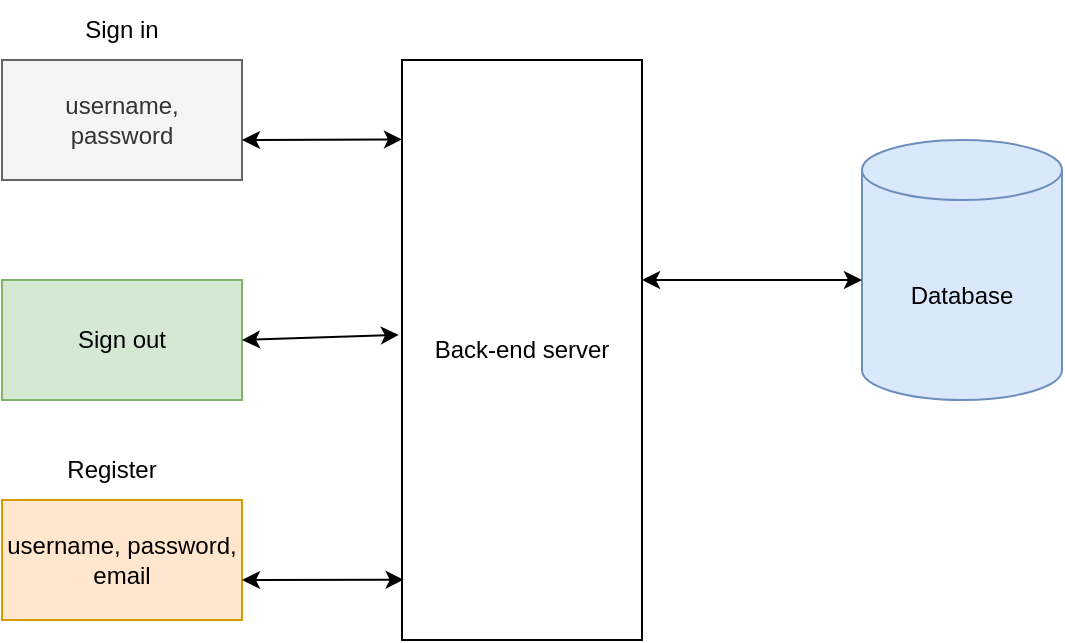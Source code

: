 <mxfile version="20.1.1" type="device"><diagram id="kgpKYQtTHZ0yAKxKKP6v" name="Page-1"><mxGraphModel dx="1038" dy="539" grid="1" gridSize="10" guides="1" tooltips="1" connect="1" arrows="1" fold="1" page="1" pageScale="1" pageWidth="850" pageHeight="1100" math="0" shadow="0"><root><mxCell id="0"/><mxCell id="1" parent="0"/><mxCell id="dK4LM80mctG6rURJd_X0-6" value="username,&lt;br&gt;password" style="rounded=0;whiteSpace=wrap;html=1;fillColor=#f5f5f5;strokeColor=#666666;fontColor=#333333;" vertex="1" parent="1"><mxGeometry x="150" y="240" width="120" height="60" as="geometry"/></mxCell><mxCell id="dK4LM80mctG6rURJd_X0-7" value="Sign in" style="text;html=1;strokeColor=none;fillColor=none;align=center;verticalAlign=middle;whiteSpace=wrap;rounded=0;" vertex="1" parent="1"><mxGeometry x="170" y="210" width="80" height="30" as="geometry"/></mxCell><mxCell id="dK4LM80mctG6rURJd_X0-10" value="Back-end server" style="whiteSpace=wrap;html=1;rounded=0;" vertex="1" parent="1"><mxGeometry x="350" y="240" width="120" height="290" as="geometry"/></mxCell><mxCell id="dK4LM80mctG6rURJd_X0-15" value="Database" style="shape=cylinder3;whiteSpace=wrap;html=1;boundedLbl=1;backgroundOutline=1;size=15;fillColor=#dae8fc;strokeColor=#6c8ebf;" vertex="1" parent="1"><mxGeometry x="580" y="280" width="100" height="130" as="geometry"/></mxCell><mxCell id="dK4LM80mctG6rURJd_X0-17" value="" style="endArrow=classic;startArrow=classic;html=1;rounded=0;" edge="1" parent="1"><mxGeometry width="50" height="50" relative="1" as="geometry"><mxPoint x="470" y="350" as="sourcePoint"/><mxPoint x="580" y="350" as="targetPoint"/></mxGeometry></mxCell><mxCell id="dK4LM80mctG6rURJd_X0-18" value="" style="rounded=0;whiteSpace=wrap;html=1;fillColor=#d5e8d4;strokeColor=#82b366;" vertex="1" parent="1"><mxGeometry x="150" y="350" width="120" height="60" as="geometry"/></mxCell><mxCell id="dK4LM80mctG6rURJd_X0-19" value="Sign out" style="text;html=1;strokeColor=none;fillColor=none;align=center;verticalAlign=middle;whiteSpace=wrap;rounded=0;" vertex="1" parent="1"><mxGeometry x="180" y="365" width="60" height="30" as="geometry"/></mxCell><mxCell id="dK4LM80mctG6rURJd_X0-20" value="" style="endArrow=classic;startArrow=classic;html=1;rounded=0;entryX=0;entryY=0.137;entryDx=0;entryDy=0;entryPerimeter=0;" edge="1" parent="1" target="dK4LM80mctG6rURJd_X0-10"><mxGeometry width="50" height="50" relative="1" as="geometry"><mxPoint x="270" y="280" as="sourcePoint"/><mxPoint x="320" y="230" as="targetPoint"/></mxGeometry></mxCell><mxCell id="dK4LM80mctG6rURJd_X0-21" value="" style="endArrow=classic;startArrow=classic;html=1;rounded=0;entryX=-0.013;entryY=0.474;entryDx=0;entryDy=0;entryPerimeter=0;" edge="1" parent="1" target="dK4LM80mctG6rURJd_X0-10"><mxGeometry width="50" height="50" relative="1" as="geometry"><mxPoint x="270" y="380" as="sourcePoint"/><mxPoint x="320" y="330" as="targetPoint"/></mxGeometry></mxCell><mxCell id="dK4LM80mctG6rURJd_X0-22" value="username, password, email" style="rounded=0;whiteSpace=wrap;html=1;fillColor=#ffe6cc;strokeColor=#d79b00;" vertex="1" parent="1"><mxGeometry x="150" y="460" width="120" height="60" as="geometry"/></mxCell><mxCell id="dK4LM80mctG6rURJd_X0-23" value="Register" style="text;html=1;strokeColor=none;fillColor=none;align=center;verticalAlign=middle;whiteSpace=wrap;rounded=0;" vertex="1" parent="1"><mxGeometry x="160" y="430" width="90" height="30" as="geometry"/></mxCell><mxCell id="dK4LM80mctG6rURJd_X0-24" value="" style="endArrow=classic;startArrow=classic;html=1;rounded=0;entryX=0.007;entryY=0.896;entryDx=0;entryDy=0;entryPerimeter=0;" edge="1" parent="1" target="dK4LM80mctG6rURJd_X0-10"><mxGeometry width="50" height="50" relative="1" as="geometry"><mxPoint x="270" y="500" as="sourcePoint"/><mxPoint x="320" y="450" as="targetPoint"/></mxGeometry></mxCell></root></mxGraphModel></diagram></mxfile>